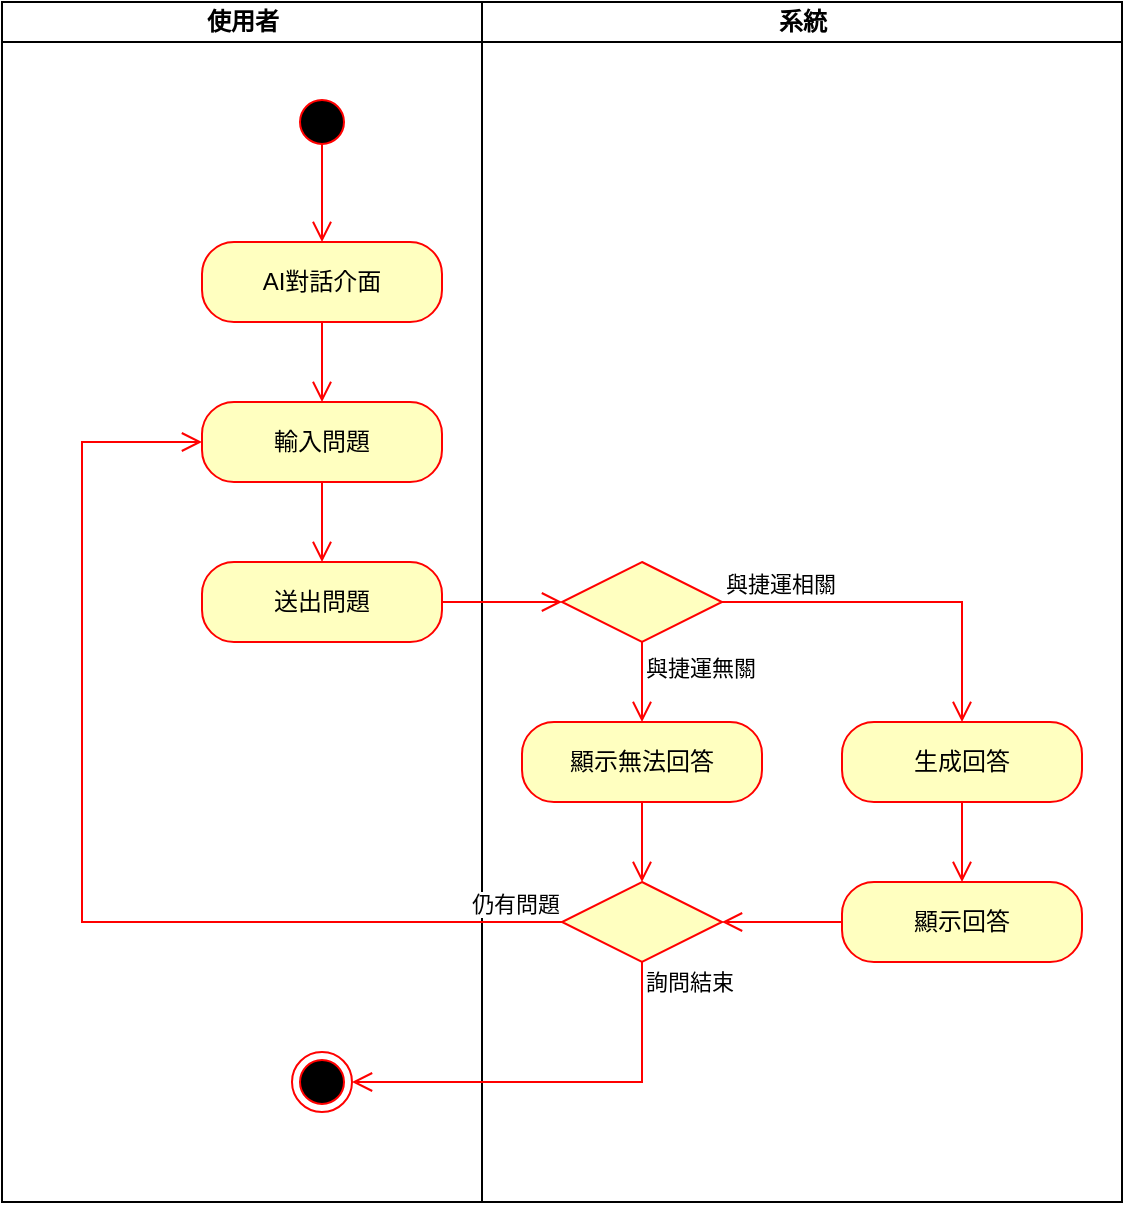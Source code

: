 <mxfile version="27.0.5">
  <diagram name="第 1 页" id="qYCC977JJtGFKBxbnr1P">
    <mxGraphModel dx="830" dy="511" grid="1" gridSize="10" guides="1" tooltips="1" connect="1" arrows="1" fold="1" page="1" pageScale="1" pageWidth="827" pageHeight="1169" math="0" shadow="0">
      <root>
        <mxCell id="0" />
        <mxCell id="1" parent="0" />
        <mxCell id="83ebNcft9Qn9WwzoEkK6-1" value="" style="swimlane;childLayout=stackLayout;resizeParent=1;resizeParentMax=0;startSize=0;html=1;" parent="1" vertex="1">
          <mxGeometry x="40" y="40" width="560" height="600" as="geometry">
            <mxRectangle x="150.0" y="-20" width="60" height="30" as="alternateBounds" />
          </mxGeometry>
        </mxCell>
        <mxCell id="83ebNcft9Qn9WwzoEkK6-2" value="使用者" style="swimlane;startSize=20;html=1;" parent="83ebNcft9Qn9WwzoEkK6-1" vertex="1">
          <mxGeometry width="240" height="600" as="geometry">
            <mxRectangle width="40" height="480" as="alternateBounds" />
          </mxGeometry>
        </mxCell>
        <mxCell id="83ebNcft9Qn9WwzoEkK6-6" value="" style="edgeStyle=orthogonalEdgeStyle;html=1;verticalAlign=bottom;endArrow=open;endSize=8;strokeColor=#ff0000;rounded=0;entryX=0.5;entryY=0;entryDx=0;entryDy=0;exitX=0.5;exitY=0.5;exitDx=0;exitDy=0;exitPerimeter=0;" parent="83ebNcft9Qn9WwzoEkK6-2" source="83ebNcft9Qn9WwzoEkK6-5" target="83ebNcft9Qn9WwzoEkK6-13" edge="1">
          <mxGeometry relative="1" as="geometry">
            <mxPoint x="159.75" y="125" as="targetPoint" />
            <mxPoint x="159.75" y="70" as="sourcePoint" />
          </mxGeometry>
        </mxCell>
        <mxCell id="83ebNcft9Qn9WwzoEkK6-5" value="" style="ellipse;html=1;shape=startState;fillColor=#000000;strokeColor=#ff0000;" parent="83ebNcft9Qn9WwzoEkK6-2" vertex="1">
          <mxGeometry x="145.0" y="45" width="30" height="30" as="geometry" />
        </mxCell>
        <mxCell id="83ebNcft9Qn9WwzoEkK6-13" value="AI對話&lt;span style=&quot;background-color: transparent; color: light-dark(rgb(0, 0, 0), rgb(237, 237, 237));&quot;&gt;介面&lt;/span&gt;" style="rounded=1;whiteSpace=wrap;html=1;arcSize=40;fontColor=#000000;fillColor=#ffffc0;strokeColor=#ff0000;" parent="83ebNcft9Qn9WwzoEkK6-2" vertex="1">
          <mxGeometry x="100.0" y="120" width="120" height="40" as="geometry" />
        </mxCell>
        <mxCell id="ocBKr4bAakIgjeRJafd9-1" value="輸入問題" style="rounded=1;whiteSpace=wrap;html=1;arcSize=40;fontColor=#000000;fillColor=#ffffc0;strokeColor=#ff0000;" vertex="1" parent="83ebNcft9Qn9WwzoEkK6-2">
          <mxGeometry x="100.0" y="200" width="120" height="40" as="geometry" />
        </mxCell>
        <mxCell id="ocBKr4bAakIgjeRJafd9-2" value="" style="edgeStyle=orthogonalEdgeStyle;html=1;verticalAlign=bottom;endArrow=open;endSize=8;strokeColor=#ff0000;rounded=0;exitX=0.5;exitY=1;exitDx=0;exitDy=0;" edge="1" parent="83ebNcft9Qn9WwzoEkK6-2" source="ocBKr4bAakIgjeRJafd9-1">
          <mxGeometry relative="1" as="geometry">
            <mxPoint x="160.0" y="280" as="targetPoint" />
            <Array as="points">
              <mxPoint x="160" y="280" />
            </Array>
          </mxGeometry>
        </mxCell>
        <mxCell id="ocBKr4bAakIgjeRJafd9-3" value="送出問題" style="rounded=1;whiteSpace=wrap;html=1;arcSize=40;fontColor=#000000;fillColor=#ffffc0;strokeColor=#ff0000;" vertex="1" parent="83ebNcft9Qn9WwzoEkK6-2">
          <mxGeometry x="100.0" y="280" width="120" height="40" as="geometry" />
        </mxCell>
        <mxCell id="83ebNcft9Qn9WwzoEkK6-51" value="" style="ellipse;html=1;shape=endState;fillColor=#000000;strokeColor=#ff0000;" parent="83ebNcft9Qn9WwzoEkK6-2" vertex="1">
          <mxGeometry x="145.0" y="525" width="30" height="30" as="geometry" />
        </mxCell>
        <mxCell id="83ebNcft9Qn9WwzoEkK6-14" value="" style="edgeStyle=orthogonalEdgeStyle;html=1;verticalAlign=bottom;endArrow=open;endSize=8;strokeColor=#ff0000;rounded=0;exitX=0.5;exitY=1;exitDx=0;exitDy=0;" parent="83ebNcft9Qn9WwzoEkK6-2" source="83ebNcft9Qn9WwzoEkK6-13" edge="1">
          <mxGeometry relative="1" as="geometry">
            <mxPoint x="160.0" y="200" as="targetPoint" />
            <Array as="points">
              <mxPoint x="160" y="200" />
            </Array>
          </mxGeometry>
        </mxCell>
        <mxCell id="83ebNcft9Qn9WwzoEkK6-3" value="系統" style="swimlane;startSize=20;html=1;" parent="83ebNcft9Qn9WwzoEkK6-1" vertex="1">
          <mxGeometry x="240" width="320" height="600" as="geometry">
            <mxRectangle x="120" width="40" height="480" as="alternateBounds" />
          </mxGeometry>
        </mxCell>
        <mxCell id="83ebNcft9Qn9WwzoEkK6-34" value="顯示回答" style="rounded=1;whiteSpace=wrap;html=1;arcSize=40;fontColor=#000000;fillColor=#ffffc0;strokeColor=#ff0000;" parent="83ebNcft9Qn9WwzoEkK6-3" vertex="1">
          <mxGeometry x="180.0" y="440" width="120" height="40" as="geometry" />
        </mxCell>
        <mxCell id="83ebNcft9Qn9WwzoEkK6-35" value="" style="edgeStyle=orthogonalEdgeStyle;html=1;verticalAlign=bottom;endArrow=open;endSize=8;strokeColor=#ff0000;rounded=0;entryX=1;entryY=0.5;entryDx=0;entryDy=0;" parent="83ebNcft9Qn9WwzoEkK6-3" source="83ebNcft9Qn9WwzoEkK6-34" target="83ebNcft9Qn9WwzoEkK6-38" edge="1">
          <mxGeometry relative="1" as="geometry">
            <mxPoint x="140" y="460" as="targetPoint" />
          </mxGeometry>
        </mxCell>
        <mxCell id="83ebNcft9Qn9WwzoEkK6-38" value="" style="rhombus;whiteSpace=wrap;html=1;fontColor=#000000;fillColor=#ffffc0;strokeColor=#ff0000;" parent="83ebNcft9Qn9WwzoEkK6-3" vertex="1">
          <mxGeometry x="40.0" y="440" width="80" height="40" as="geometry" />
        </mxCell>
        <mxCell id="ocBKr4bAakIgjeRJafd9-5" value="生成回答" style="rounded=1;whiteSpace=wrap;html=1;arcSize=40;fontColor=#000000;fillColor=#ffffc0;strokeColor=#ff0000;" vertex="1" parent="83ebNcft9Qn9WwzoEkK6-3">
          <mxGeometry x="180.0" y="360" width="120" height="40" as="geometry" />
        </mxCell>
        <mxCell id="ocBKr4bAakIgjeRJafd9-6" value="" style="edgeStyle=orthogonalEdgeStyle;html=1;verticalAlign=bottom;endArrow=open;endSize=8;strokeColor=#ff0000;rounded=0;exitX=0.5;exitY=1;exitDx=0;exitDy=0;entryX=0.5;entryY=0;entryDx=0;entryDy=0;" edge="1" parent="83ebNcft9Qn9WwzoEkK6-3" source="ocBKr4bAakIgjeRJafd9-5" target="83ebNcft9Qn9WwzoEkK6-34">
          <mxGeometry relative="1" as="geometry">
            <mxPoint x="80.0" y="680" as="targetPoint" />
          </mxGeometry>
        </mxCell>
        <mxCell id="ocBKr4bAakIgjeRJafd9-9" value="" style="rhombus;whiteSpace=wrap;html=1;fontColor=#000000;fillColor=#ffffc0;strokeColor=#ff0000;" vertex="1" parent="83ebNcft9Qn9WwzoEkK6-3">
          <mxGeometry x="40" y="280" width="80" height="40" as="geometry" />
        </mxCell>
        <mxCell id="ocBKr4bAakIgjeRJafd9-10" value="與捷運相關" style="edgeStyle=orthogonalEdgeStyle;html=1;align=left;verticalAlign=bottom;endArrow=open;endSize=8;strokeColor=#ff0000;rounded=0;entryX=0.5;entryY=0;entryDx=0;entryDy=0;" edge="1" source="ocBKr4bAakIgjeRJafd9-9" parent="83ebNcft9Qn9WwzoEkK6-3" target="ocBKr4bAakIgjeRJafd9-5">
          <mxGeometry x="-1" relative="1" as="geometry">
            <mxPoint x="160" y="340" as="targetPoint" />
          </mxGeometry>
        </mxCell>
        <mxCell id="ocBKr4bAakIgjeRJafd9-11" value="與捷運無關" style="edgeStyle=orthogonalEdgeStyle;html=1;align=left;verticalAlign=top;endArrow=open;endSize=8;strokeColor=#ff0000;rounded=0;" edge="1" source="ocBKr4bAakIgjeRJafd9-9" parent="83ebNcft9Qn9WwzoEkK6-3">
          <mxGeometry x="-1" relative="1" as="geometry">
            <mxPoint x="80" y="360" as="targetPoint" />
          </mxGeometry>
        </mxCell>
        <mxCell id="ocBKr4bAakIgjeRJafd9-13" value="顯示無法回答" style="rounded=1;whiteSpace=wrap;html=1;arcSize=40;fontColor=#000000;fillColor=#ffffc0;strokeColor=#ff0000;" vertex="1" parent="83ebNcft9Qn9WwzoEkK6-3">
          <mxGeometry x="20.0" y="360" width="120" height="40" as="geometry" />
        </mxCell>
        <mxCell id="ocBKr4bAakIgjeRJafd9-14" value="" style="edgeStyle=orthogonalEdgeStyle;html=1;verticalAlign=bottom;endArrow=open;endSize=8;strokeColor=#ff0000;rounded=0;entryX=0.5;entryY=0;entryDx=0;entryDy=0;exitX=0.5;exitY=1;exitDx=0;exitDy=0;" edge="1" parent="83ebNcft9Qn9WwzoEkK6-3" source="ocBKr4bAakIgjeRJafd9-13" target="83ebNcft9Qn9WwzoEkK6-38">
          <mxGeometry relative="1" as="geometry">
            <mxPoint x="150" y="470" as="targetPoint" />
            <mxPoint x="190" y="470" as="sourcePoint" />
          </mxGeometry>
        </mxCell>
        <mxCell id="ocBKr4bAakIgjeRJafd9-4" value="" style="edgeStyle=orthogonalEdgeStyle;html=1;verticalAlign=bottom;endArrow=open;endSize=8;strokeColor=#ff0000;rounded=0;exitX=1;exitY=0.5;exitDx=0;exitDy=0;entryX=0;entryY=0.5;entryDx=0;entryDy=0;" edge="1" parent="83ebNcft9Qn9WwzoEkK6-1" source="ocBKr4bAakIgjeRJafd9-3" target="ocBKr4bAakIgjeRJafd9-9">
          <mxGeometry relative="1" as="geometry">
            <mxPoint x="180.0" y="300" as="targetPoint" />
            <Array as="points" />
          </mxGeometry>
        </mxCell>
        <mxCell id="83ebNcft9Qn9WwzoEkK6-40" value="&lt;span style=&quot;text-align: left;&quot;&gt;仍有問題&lt;/span&gt;" style="edgeStyle=orthogonalEdgeStyle;html=1;align=right;verticalAlign=bottom;endArrow=open;endSize=8;strokeColor=#ff0000;rounded=0;exitX=0;exitY=0.5;exitDx=0;exitDy=0;entryX=0;entryY=0.5;entryDx=0;entryDy=0;" parent="83ebNcft9Qn9WwzoEkK6-1" source="83ebNcft9Qn9WwzoEkK6-38" target="ocBKr4bAakIgjeRJafd9-1" edge="1">
          <mxGeometry x="-1" relative="1" as="geometry">
            <mxPoint x="20.0" y="700" as="targetPoint" />
            <mxPoint as="offset" />
            <Array as="points">
              <mxPoint x="40" y="460" />
              <mxPoint x="40" y="220" />
            </Array>
          </mxGeometry>
        </mxCell>
        <mxCell id="83ebNcft9Qn9WwzoEkK6-39" value="&lt;span style=&quot;text-align: right;&quot;&gt;詢問結束&lt;/span&gt;" style="edgeStyle=orthogonalEdgeStyle;html=1;align=left;verticalAlign=middle;endArrow=open;endSize=8;strokeColor=#ff0000;rounded=0;exitX=0.5;exitY=1;exitDx=0;exitDy=0;entryX=1;entryY=0.5;entryDx=0;entryDy=0;" parent="83ebNcft9Qn9WwzoEkK6-1" source="83ebNcft9Qn9WwzoEkK6-38" target="83ebNcft9Qn9WwzoEkK6-51" edge="1">
          <mxGeometry x="-0.902" relative="1" as="geometry">
            <mxPoint x="520" y="240" as="targetPoint" />
            <mxPoint as="offset" />
          </mxGeometry>
        </mxCell>
      </root>
    </mxGraphModel>
  </diagram>
</mxfile>
